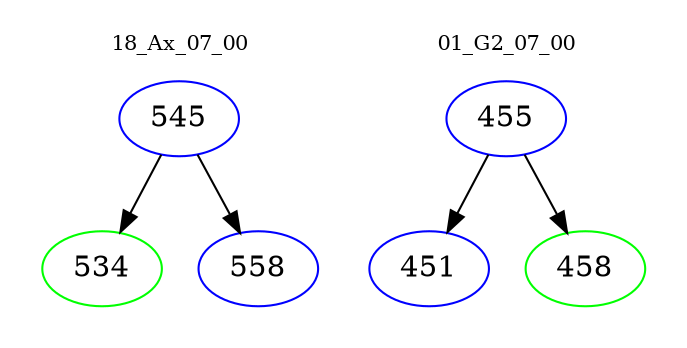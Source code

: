 digraph{
subgraph cluster_0 {
color = white
label = "18_Ax_07_00";
fontsize=10;
T0_545 [label="545", color="blue"]
T0_545 -> T0_534 [color="black"]
T0_534 [label="534", color="green"]
T0_545 -> T0_558 [color="black"]
T0_558 [label="558", color="blue"]
}
subgraph cluster_1 {
color = white
label = "01_G2_07_00";
fontsize=10;
T1_455 [label="455", color="blue"]
T1_455 -> T1_451 [color="black"]
T1_451 [label="451", color="blue"]
T1_455 -> T1_458 [color="black"]
T1_458 [label="458", color="green"]
}
}
